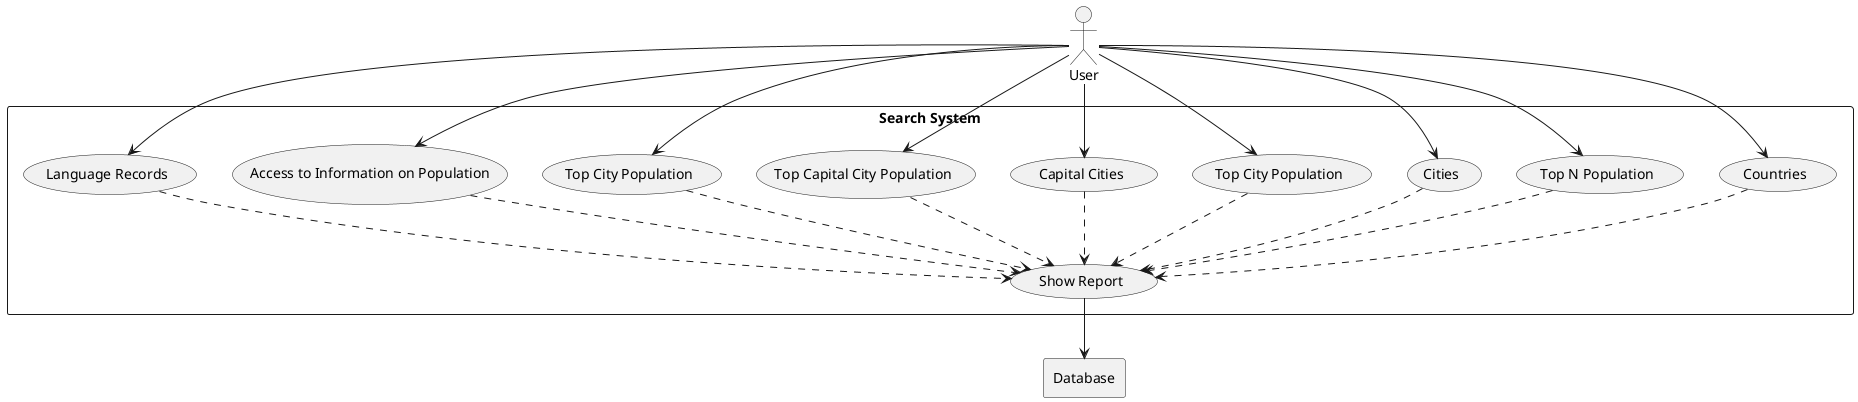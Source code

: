 @startuml

actor A1 as "User"

rectangle Database

rectangle "Search System" {
usecase UC1 as "Countries"
usecase UC2 as "Top N Population"
usecase UC3 as "Cities"
usecase UC4 as "Top City Population"
usecase UC5 as "Capital Cities"
usecase UC6 as "Top Capital City Population"
usecase UC7 as "Top City Population"
usecase UC8 as "Access to Information on Population"
usecase UC9 as "Language Records"

usecase UC10 as "Show Report"


A1 --> UC1
A1 --> UC2
A1 --> UC3
A1 --> UC4
A1 --> UC5
A1 --> UC6
A1 --> UC7
A1 --> UC8
A1 --> UC9

UC1 ..> UC10
UC2 ..> UC10
UC3 ..> UC10
UC4 ..> UC10
UC5 ..> UC10
UC6 ..> UC10
UC7 ..> UC10
UC8 ..> UC10
UC9 ..> UC10
}

UC10 --> Database


@enduml